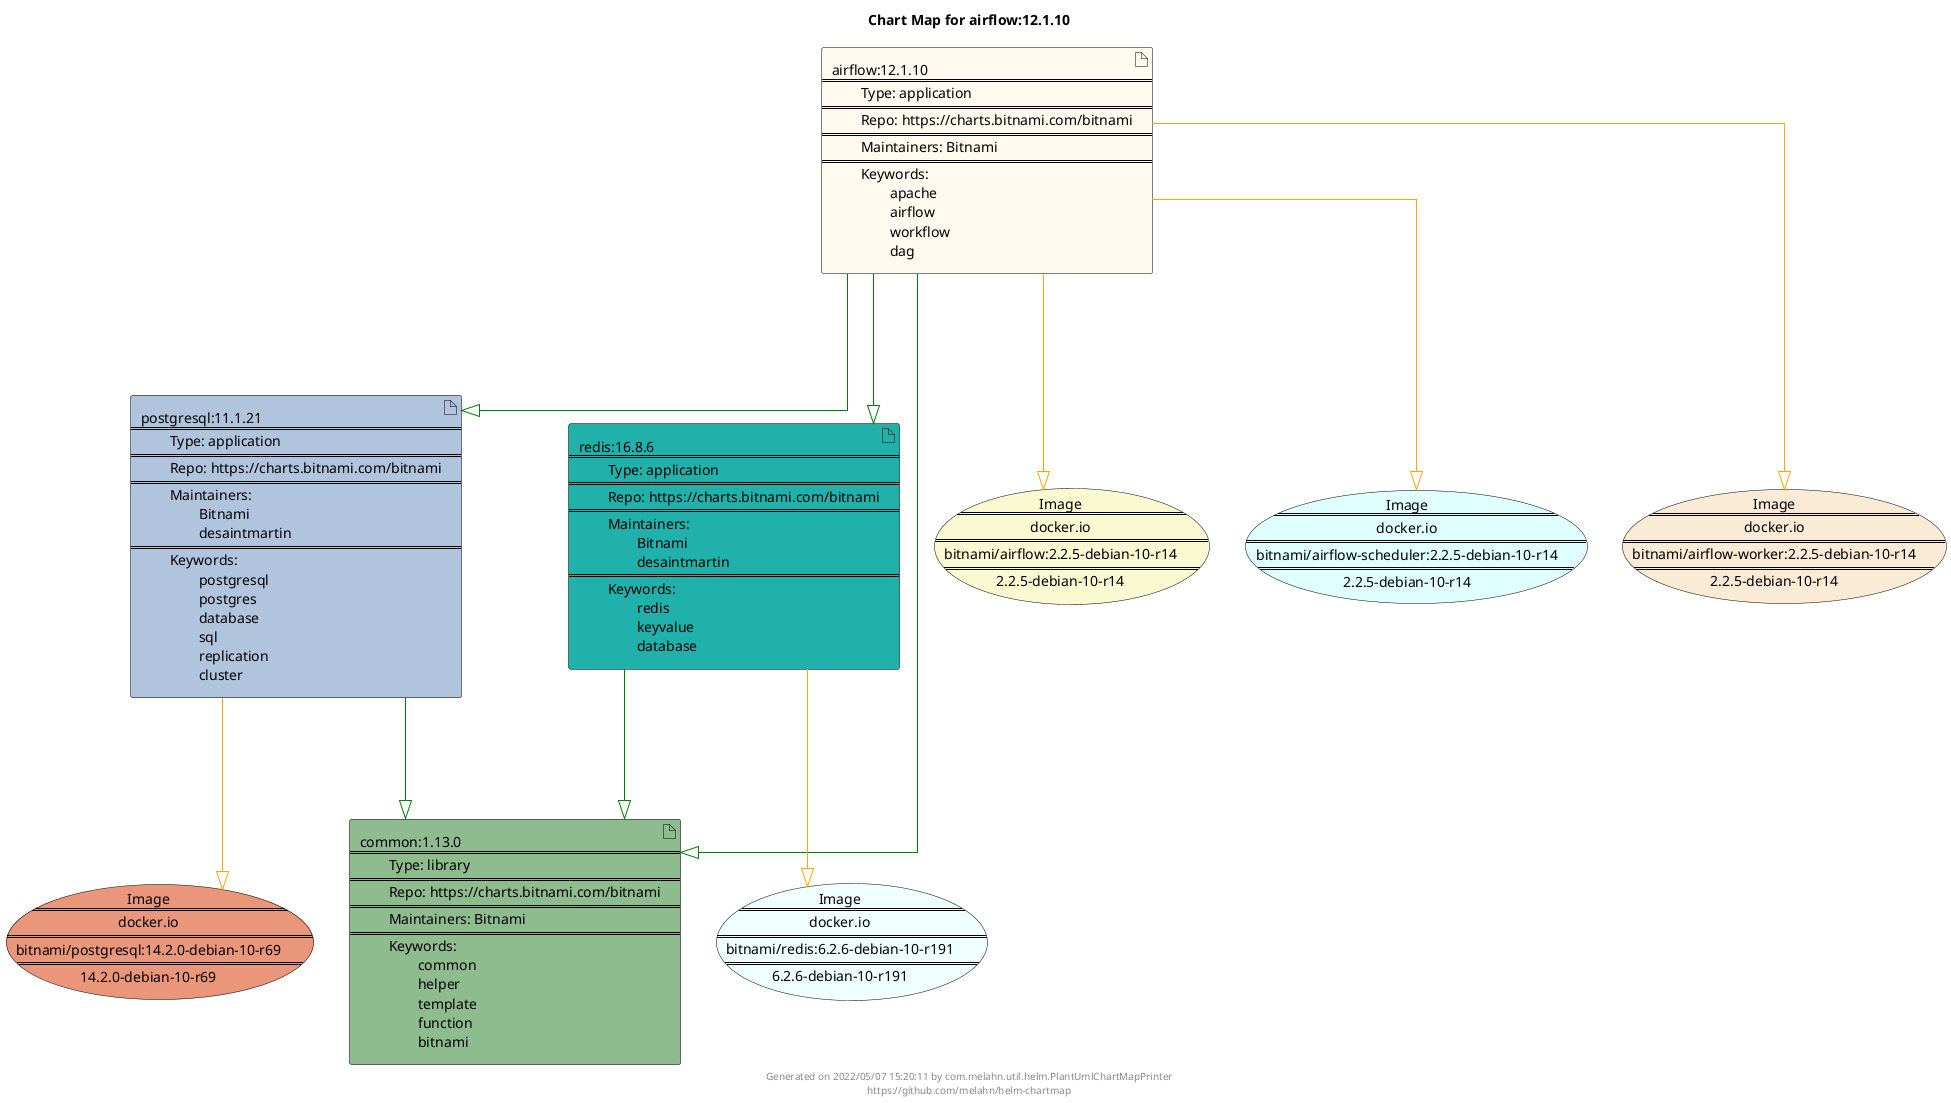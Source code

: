 @startuml
skinparam linetype ortho
skinparam backgroundColor white
skinparam usecaseBorderColor black
skinparam usecaseArrowColor LightSlateGray
skinparam artifactBorderColor black
skinparam artifactArrowColor LightSlateGray

title Chart Map for airflow:12.1.10

'There are 4 referenced Helm Charts
artifact "postgresql:11.1.21\n====\n\tType: application\n====\n\tRepo: https://charts.bitnami.com/bitnami\n====\n\tMaintainers: \n\t\tBitnami\n\t\tdesaintmartin\n====\n\tKeywords: \n\t\tpostgresql\n\t\tpostgres\n\t\tdatabase\n\t\tsql\n\t\treplication\n\t\tcluster" as postgresql_11_1_21 #LightSteelBlue
artifact "common:1.13.0\n====\n\tType: library\n====\n\tRepo: https://charts.bitnami.com/bitnami\n====\n\tMaintainers: Bitnami\n====\n\tKeywords: \n\t\tcommon\n\t\thelper\n\t\ttemplate\n\t\tfunction\n\t\tbitnami" as common_1_13_0 #DarkSeaGreen
artifact "redis:16.8.6\n====\n\tType: application\n====\n\tRepo: https://charts.bitnami.com/bitnami\n====\n\tMaintainers: \n\t\tBitnami\n\t\tdesaintmartin\n====\n\tKeywords: \n\t\tredis\n\t\tkeyvalue\n\t\tdatabase" as redis_16_8_6 #LightSeaGreen
artifact "airflow:12.1.10\n====\n\tType: application\n====\n\tRepo: https://charts.bitnami.com/bitnami\n====\n\tMaintainers: Bitnami\n====\n\tKeywords: \n\t\tapache\n\t\tairflow\n\t\tworkflow\n\t\tdag" as airflow_12_1_10 #FloralWhite

'There are 5 referenced Docker Images
usecase "Image\n====\ndocker.io\n====\nbitnami/postgresql:14.2.0-debian-10-r69\n====\n14.2.0-debian-10-r69" as docker_io_bitnami_postgresql_14_2_0_debian_10_r69 #DarkSalmon
usecase "Image\n====\ndocker.io\n====\nbitnami/airflow:2.2.5-debian-10-r14\n====\n2.2.5-debian-10-r14" as docker_io_bitnami_airflow_2_2_5_debian_10_r14 #LightGoldenRodYellow
usecase "Image\n====\ndocker.io\n====\nbitnami/redis:6.2.6-debian-10-r191\n====\n6.2.6-debian-10-r191" as docker_io_bitnami_redis_6_2_6_debian_10_r191 #Azure
usecase "Image\n====\ndocker.io\n====\nbitnami/airflow-scheduler:2.2.5-debian-10-r14\n====\n2.2.5-debian-10-r14" as docker_io_bitnami_airflow_scheduler_2_2_5_debian_10_r14 #LightCyan
usecase "Image\n====\ndocker.io\n====\nbitnami/airflow-worker:2.2.5-debian-10-r14\n====\n2.2.5-debian-10-r14" as docker_io_bitnami_airflow_worker_2_2_5_debian_10_r14 #AntiqueWhite

'Chart Dependencies
airflow_12_1_10--[#green]-|>redis_16_8_6
redis_16_8_6--[#green]-|>common_1_13_0
airflow_12_1_10--[#green]-|>common_1_13_0
airflow_12_1_10--[#green]-|>postgresql_11_1_21
postgresql_11_1_21--[#green]-|>common_1_13_0
postgresql_11_1_21--[#orange]-|>docker_io_bitnami_postgresql_14_2_0_debian_10_r69
redis_16_8_6--[#orange]-|>docker_io_bitnami_redis_6_2_6_debian_10_r191
airflow_12_1_10--[#orange]-|>docker_io_bitnami_airflow_scheduler_2_2_5_debian_10_r14
airflow_12_1_10--[#orange]-|>docker_io_bitnami_airflow_worker_2_2_5_debian_10_r14
airflow_12_1_10--[#orange]-|>docker_io_bitnami_airflow_2_2_5_debian_10_r14

center footer Generated on 2022/05/07 15:20:11 by com.melahn.util.helm.PlantUmlChartMapPrinter\nhttps://github.com/melahn/helm-chartmap
@enduml
